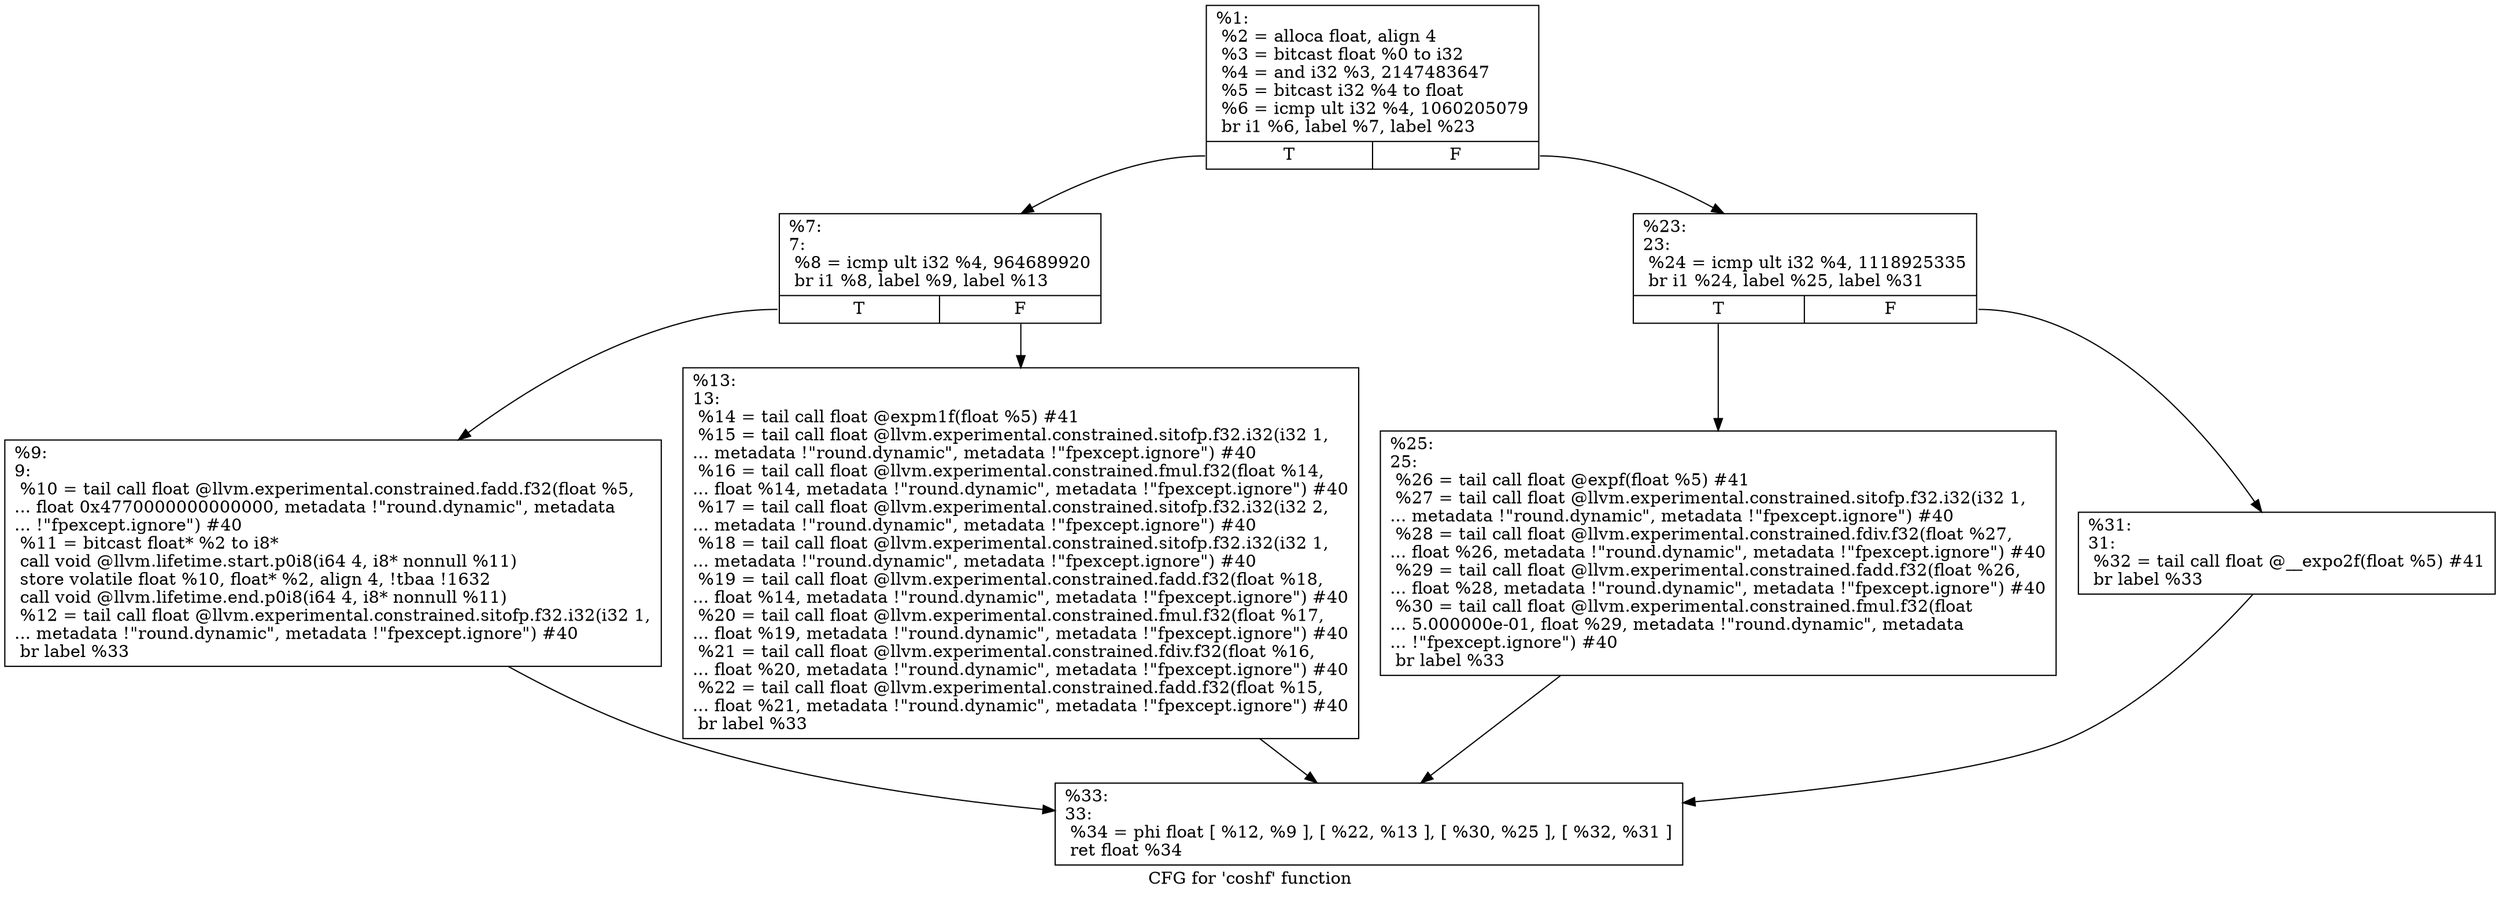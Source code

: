 digraph "CFG for 'coshf' function" {
	label="CFG for 'coshf' function";

	Node0x1a126c0 [shape=record,label="{%1:\l  %2 = alloca float, align 4\l  %3 = bitcast float %0 to i32\l  %4 = and i32 %3, 2147483647\l  %5 = bitcast i32 %4 to float\l  %6 = icmp ult i32 %4, 1060205079\l  br i1 %6, label %7, label %23\l|{<s0>T|<s1>F}}"];
	Node0x1a126c0:s0 -> Node0x1a12710;
	Node0x1a126c0:s1 -> Node0x1a12800;
	Node0x1a12710 [shape=record,label="{%7:\l7:                                                \l  %8 = icmp ult i32 %4, 964689920\l  br i1 %8, label %9, label %13\l|{<s0>T|<s1>F}}"];
	Node0x1a12710:s0 -> Node0x1a12760;
	Node0x1a12710:s1 -> Node0x1a127b0;
	Node0x1a12760 [shape=record,label="{%9:\l9:                                                \l  %10 = tail call float @llvm.experimental.constrained.fadd.f32(float %5,\l... float 0x4770000000000000, metadata !\"round.dynamic\", metadata\l... !\"fpexcept.ignore\") #40\l  %11 = bitcast float* %2 to i8*\l  call void @llvm.lifetime.start.p0i8(i64 4, i8* nonnull %11)\l  store volatile float %10, float* %2, align 4, !tbaa !1632\l  call void @llvm.lifetime.end.p0i8(i64 4, i8* nonnull %11)\l  %12 = tail call float @llvm.experimental.constrained.sitofp.f32.i32(i32 1,\l... metadata !\"round.dynamic\", metadata !\"fpexcept.ignore\") #40\l  br label %33\l}"];
	Node0x1a12760 -> Node0x1a128f0;
	Node0x1a127b0 [shape=record,label="{%13:\l13:                                               \l  %14 = tail call float @expm1f(float %5) #41\l  %15 = tail call float @llvm.experimental.constrained.sitofp.f32.i32(i32 1,\l... metadata !\"round.dynamic\", metadata !\"fpexcept.ignore\") #40\l  %16 = tail call float @llvm.experimental.constrained.fmul.f32(float %14,\l... float %14, metadata !\"round.dynamic\", metadata !\"fpexcept.ignore\") #40\l  %17 = tail call float @llvm.experimental.constrained.sitofp.f32.i32(i32 2,\l... metadata !\"round.dynamic\", metadata !\"fpexcept.ignore\") #40\l  %18 = tail call float @llvm.experimental.constrained.sitofp.f32.i32(i32 1,\l... metadata !\"round.dynamic\", metadata !\"fpexcept.ignore\") #40\l  %19 = tail call float @llvm.experimental.constrained.fadd.f32(float %18,\l... float %14, metadata !\"round.dynamic\", metadata !\"fpexcept.ignore\") #40\l  %20 = tail call float @llvm.experimental.constrained.fmul.f32(float %17,\l... float %19, metadata !\"round.dynamic\", metadata !\"fpexcept.ignore\") #40\l  %21 = tail call float @llvm.experimental.constrained.fdiv.f32(float %16,\l... float %20, metadata !\"round.dynamic\", metadata !\"fpexcept.ignore\") #40\l  %22 = tail call float @llvm.experimental.constrained.fadd.f32(float %15,\l... float %21, metadata !\"round.dynamic\", metadata !\"fpexcept.ignore\") #40\l  br label %33\l}"];
	Node0x1a127b0 -> Node0x1a128f0;
	Node0x1a12800 [shape=record,label="{%23:\l23:                                               \l  %24 = icmp ult i32 %4, 1118925335\l  br i1 %24, label %25, label %31\l|{<s0>T|<s1>F}}"];
	Node0x1a12800:s0 -> Node0x1a12850;
	Node0x1a12800:s1 -> Node0x1a128a0;
	Node0x1a12850 [shape=record,label="{%25:\l25:                                               \l  %26 = tail call float @expf(float %5) #41\l  %27 = tail call float @llvm.experimental.constrained.sitofp.f32.i32(i32 1,\l... metadata !\"round.dynamic\", metadata !\"fpexcept.ignore\") #40\l  %28 = tail call float @llvm.experimental.constrained.fdiv.f32(float %27,\l... float %26, metadata !\"round.dynamic\", metadata !\"fpexcept.ignore\") #40\l  %29 = tail call float @llvm.experimental.constrained.fadd.f32(float %26,\l... float %28, metadata !\"round.dynamic\", metadata !\"fpexcept.ignore\") #40\l  %30 = tail call float @llvm.experimental.constrained.fmul.f32(float\l... 5.000000e-01, float %29, metadata !\"round.dynamic\", metadata\l... !\"fpexcept.ignore\") #40\l  br label %33\l}"];
	Node0x1a12850 -> Node0x1a128f0;
	Node0x1a128a0 [shape=record,label="{%31:\l31:                                               \l  %32 = tail call float @__expo2f(float %5) #41\l  br label %33\l}"];
	Node0x1a128a0 -> Node0x1a128f0;
	Node0x1a128f0 [shape=record,label="{%33:\l33:                                               \l  %34 = phi float [ %12, %9 ], [ %22, %13 ], [ %30, %25 ], [ %32, %31 ]\l  ret float %34\l}"];
}

